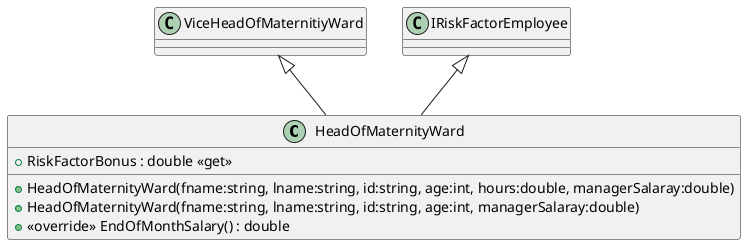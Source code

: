 @startuml
class HeadOfMaternityWard {
    + RiskFactorBonus : double <<get>>
    + HeadOfMaternityWard(fname:string, lname:string, id:string, age:int, hours:double, managerSalaray:double)
    + HeadOfMaternityWard(fname:string, lname:string, id:string, age:int, managerSalaray:double)
    + <<override>> EndOfMonthSalary() : double
}
ViceHeadOfMaternitiyWard <|-- HeadOfMaternityWard
IRiskFactorEmployee <|-- HeadOfMaternityWard
@enduml
